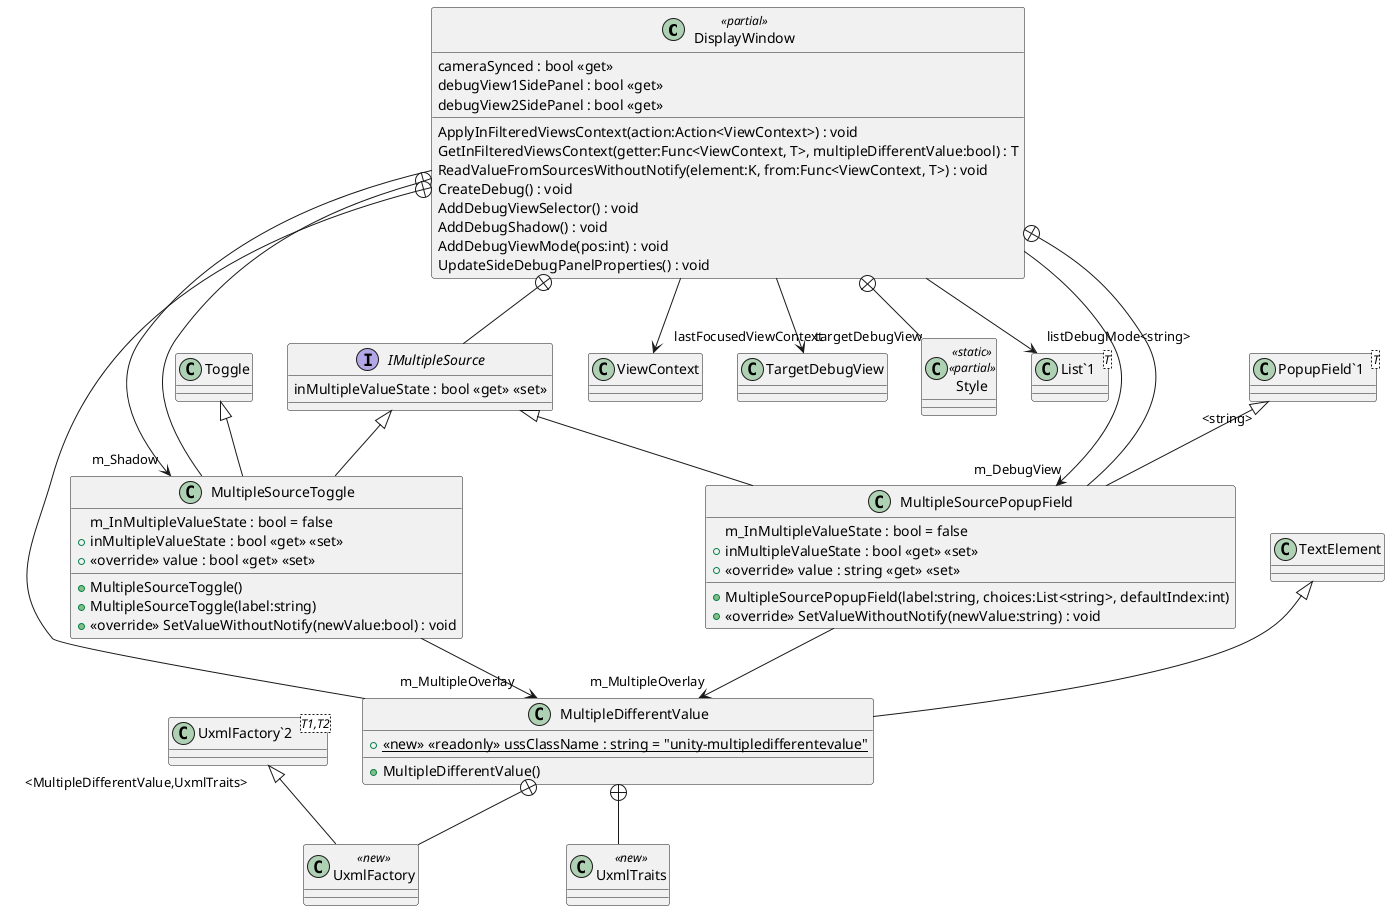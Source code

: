 @startuml
class DisplayWindow <<partial>> {
    cameraSynced : bool <<get>>
    debugView1SidePanel : bool <<get>>
    debugView2SidePanel : bool <<get>>
    ApplyInFilteredViewsContext(action:Action<ViewContext>) : void
    GetInFilteredViewsContext(getter:Func<ViewContext, T>, multipleDifferentValue:bool) : T
    ReadValueFromSourcesWithoutNotify(element:K, from:Func<ViewContext, T>) : void
    CreateDebug() : void
    AddDebugViewSelector() : void
    AddDebugShadow() : void
    AddDebugViewMode(pos:int) : void
    UpdateSideDebugPanelProperties() : void
}
class Style <<static>> <<partial>> {
}
class "List`1"<T> {
}
class MultipleDifferentValue {
    + <<new>> {static} <<readonly>> ussClassName : string = "unity-multipledifferentevalue"
    + MultipleDifferentValue()
}
interface IMultipleSource {
    inMultipleValueState : bool <<get>> <<set>>
}
class MultipleSourceToggle {
    m_InMultipleValueState : bool = false
    + inMultipleValueState : bool <<get>> <<set>>
    + MultipleSourceToggle()
    + MultipleSourceToggle(label:string)
    + <<override>> SetValueWithoutNotify(newValue:bool) : void
    + <<override>> value : bool <<get>> <<set>>
}
class MultipleSourcePopupField {
    m_InMultipleValueState : bool = false
    + inMultipleValueState : bool <<get>> <<set>>
    + MultipleSourcePopupField(label:string, choices:List<string>, defaultIndex:int)
    + <<override>> SetValueWithoutNotify(newValue:string) : void
    + <<override>> value : string <<get>> <<set>>
}
class UxmlFactory <<new>> {
}
class UxmlTraits <<new>> {
}
class "PopupField`1"<T> {
}
class "UxmlFactory`2"<T1,T2> {
}
DisplayWindow --> "m_Shadow" MultipleSourceToggle
DisplayWindow --> "m_DebugView" MultipleSourcePopupField
DisplayWindow --> "listDebugMode<string>" "List`1"
DisplayWindow --> "lastFocusedViewContext" ViewContext
DisplayWindow --> "targetDebugView" TargetDebugView
DisplayWindow +-- Style
DisplayWindow +-- MultipleDifferentValue
TextElement <|-- MultipleDifferentValue
DisplayWindow +-- IMultipleSource
DisplayWindow +-- MultipleSourceToggle
Toggle <|-- MultipleSourceToggle
IMultipleSource <|-- MultipleSourceToggle
MultipleSourceToggle --> "m_MultipleOverlay" MultipleDifferentValue
DisplayWindow +-- MultipleSourcePopupField
"PopupField`1" "<string>" <|-- MultipleSourcePopupField
IMultipleSource <|-- MultipleSourcePopupField
MultipleSourcePopupField --> "m_MultipleOverlay" MultipleDifferentValue
MultipleDifferentValue +-- UxmlFactory
"UxmlFactory`2" "<MultipleDifferentValue,UxmlTraits>" <|-- UxmlFactory
MultipleDifferentValue +-- UxmlTraits
@enduml
